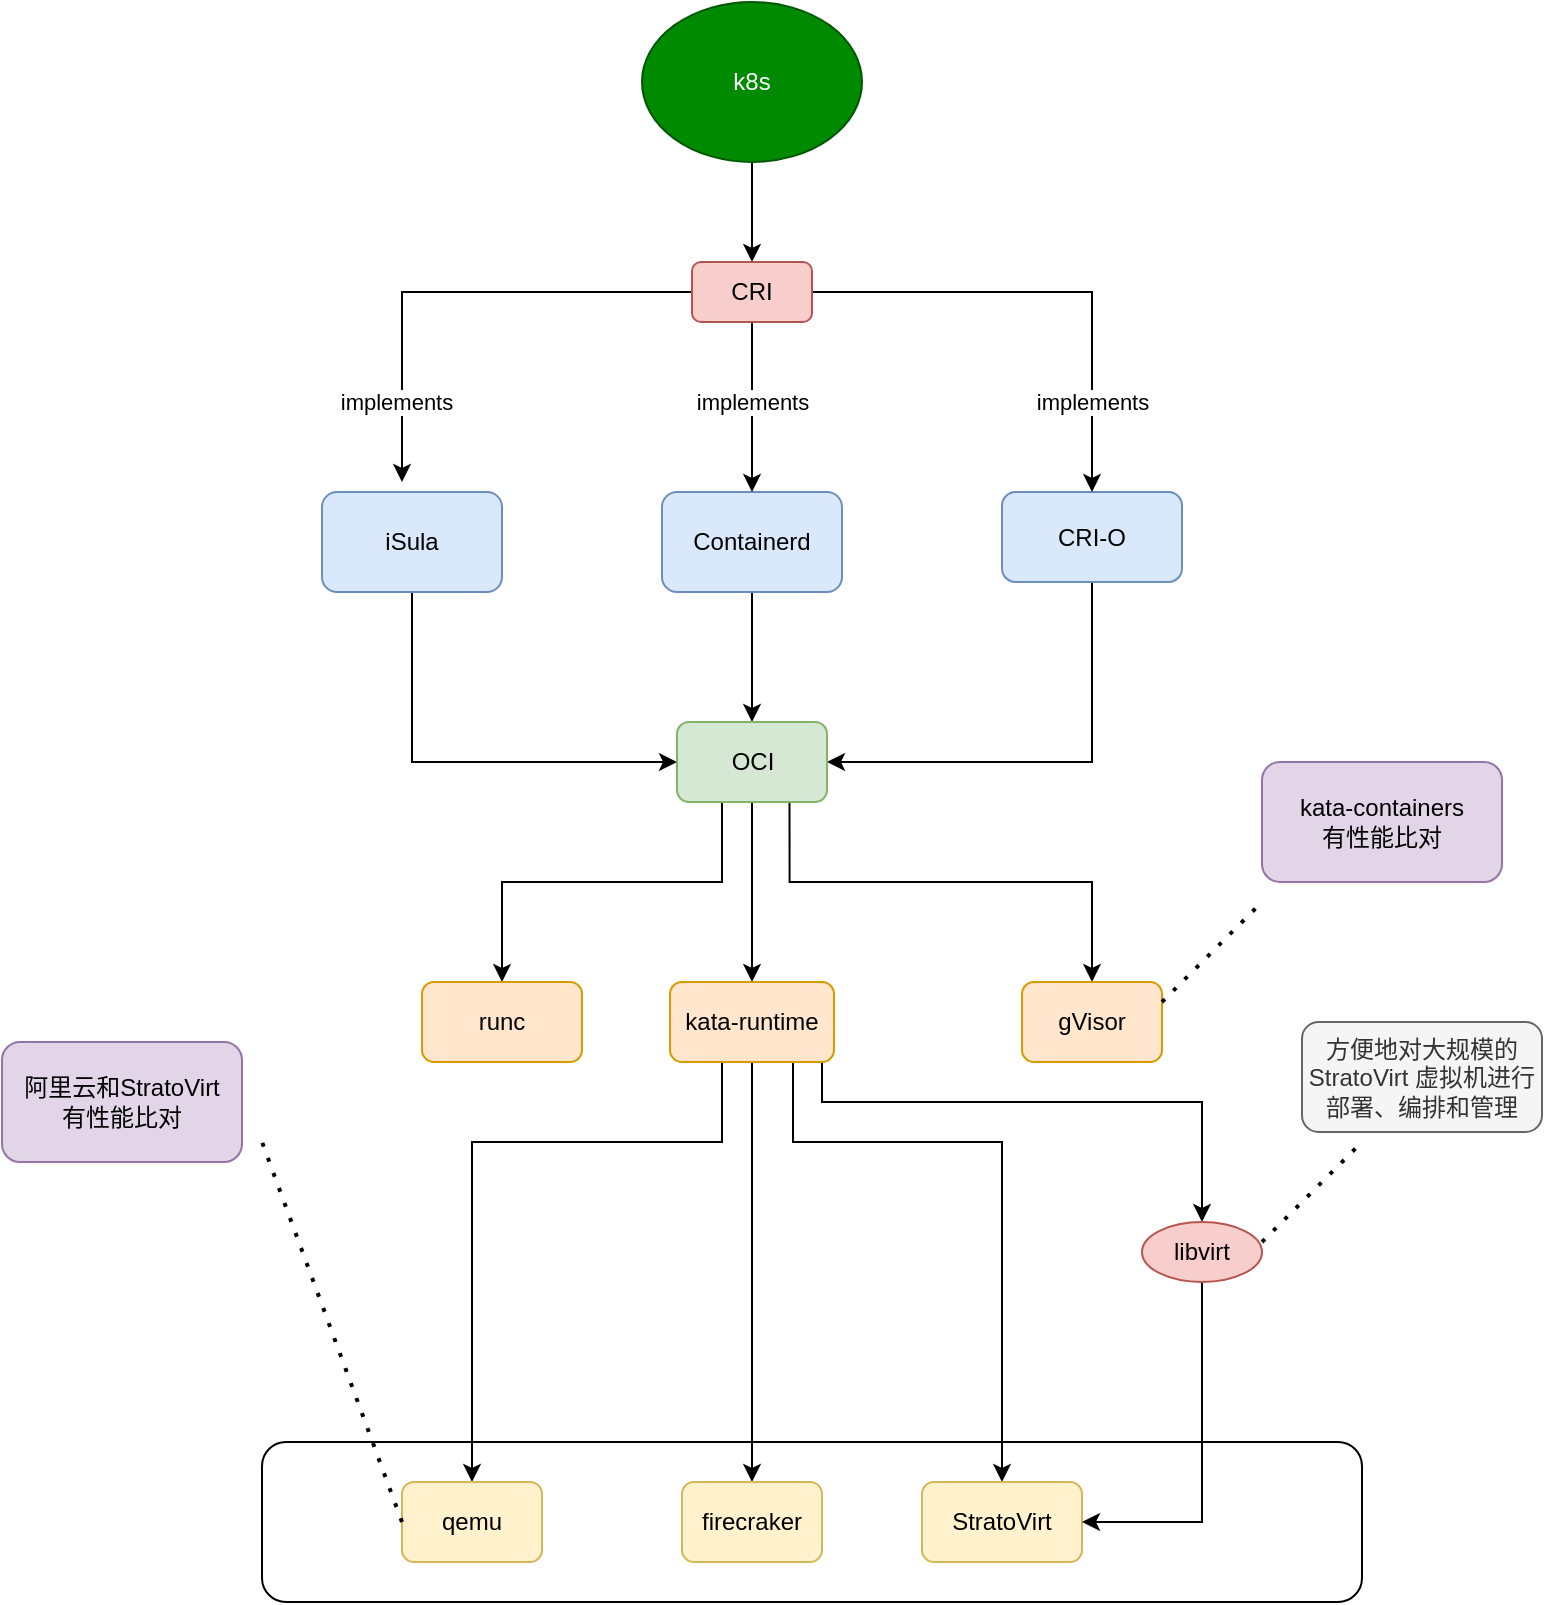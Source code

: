 <mxfile version="21.2.1" type="device">
  <diagram name="第 1 页" id="gjy6ED2kdmKgzrkpVJt7">
    <mxGraphModel dx="893" dy="765" grid="0" gridSize="10" guides="1" tooltips="1" connect="1" arrows="1" fold="1" page="1" pageScale="1" pageWidth="827" pageHeight="1169" math="0" shadow="0">
      <root>
        <mxCell id="0" />
        <mxCell id="1" parent="0" />
        <mxCell id="fSjIj0jOedOcCplaxwQq-7" value="" style="edgeStyle=orthogonalEdgeStyle;rounded=0;orthogonalLoop=1;jettySize=auto;html=1;" edge="1" parent="1" source="fSjIj0jOedOcCplaxwQq-1" target="fSjIj0jOedOcCplaxwQq-6">
          <mxGeometry relative="1" as="geometry" />
        </mxCell>
        <mxCell id="fSjIj0jOedOcCplaxwQq-1" value="k8s" style="ellipse;whiteSpace=wrap;html=1;fillColor=#008a00;fontColor=#ffffff;strokeColor=#005700;" vertex="1" parent="1">
          <mxGeometry x="360" y="20" width="110" height="80" as="geometry" />
        </mxCell>
        <mxCell id="fSjIj0jOedOcCplaxwQq-22" style="edgeStyle=orthogonalEdgeStyle;rounded=0;orthogonalLoop=1;jettySize=auto;html=1;entryX=0;entryY=0.5;entryDx=0;entryDy=0;" edge="1" parent="1" source="fSjIj0jOedOcCplaxwQq-2" target="fSjIj0jOedOcCplaxwQq-17">
          <mxGeometry relative="1" as="geometry">
            <Array as="points">
              <mxPoint x="245" y="400" />
            </Array>
          </mxGeometry>
        </mxCell>
        <mxCell id="fSjIj0jOedOcCplaxwQq-2" value="iSula" style="rounded=1;whiteSpace=wrap;html=1;fillColor=#dae8fc;strokeColor=#6c8ebf;" vertex="1" parent="1">
          <mxGeometry x="200" y="265" width="90" height="50" as="geometry" />
        </mxCell>
        <mxCell id="fSjIj0jOedOcCplaxwQq-23" style="edgeStyle=orthogonalEdgeStyle;rounded=0;orthogonalLoop=1;jettySize=auto;html=1;" edge="1" parent="1" source="fSjIj0jOedOcCplaxwQq-3" target="fSjIj0jOedOcCplaxwQq-17">
          <mxGeometry relative="1" as="geometry" />
        </mxCell>
        <mxCell id="fSjIj0jOedOcCplaxwQq-3" value="Containerd" style="rounded=1;whiteSpace=wrap;html=1;fillColor=#dae8fc;strokeColor=#6c8ebf;" vertex="1" parent="1">
          <mxGeometry x="370" y="265" width="90" height="50" as="geometry" />
        </mxCell>
        <mxCell id="fSjIj0jOedOcCplaxwQq-24" style="edgeStyle=orthogonalEdgeStyle;rounded=0;orthogonalLoop=1;jettySize=auto;html=1;entryX=1;entryY=0.5;entryDx=0;entryDy=0;" edge="1" parent="1" source="fSjIj0jOedOcCplaxwQq-5" target="fSjIj0jOedOcCplaxwQq-17">
          <mxGeometry relative="1" as="geometry">
            <Array as="points">
              <mxPoint x="585" y="400" />
            </Array>
          </mxGeometry>
        </mxCell>
        <mxCell id="fSjIj0jOedOcCplaxwQq-5" value="CRI-O" style="rounded=1;whiteSpace=wrap;html=1;fillColor=#dae8fc;strokeColor=#6c8ebf;" vertex="1" parent="1">
          <mxGeometry x="540" y="265" width="90" height="45" as="geometry" />
        </mxCell>
        <mxCell id="fSjIj0jOedOcCplaxwQq-8" value="" style="edgeStyle=orthogonalEdgeStyle;rounded=0;orthogonalLoop=1;jettySize=auto;html=1;" edge="1" parent="1" source="fSjIj0jOedOcCplaxwQq-6" target="fSjIj0jOedOcCplaxwQq-3">
          <mxGeometry relative="1" as="geometry" />
        </mxCell>
        <mxCell id="fSjIj0jOedOcCplaxwQq-15" value="implements" style="edgeLabel;html=1;align=center;verticalAlign=middle;resizable=0;points=[];" vertex="1" connectable="0" parent="fSjIj0jOedOcCplaxwQq-8">
          <mxGeometry x="-0.388" relative="1" as="geometry">
            <mxPoint y="14" as="offset" />
          </mxGeometry>
        </mxCell>
        <mxCell id="fSjIj0jOedOcCplaxwQq-10" style="edgeStyle=orthogonalEdgeStyle;rounded=0;orthogonalLoop=1;jettySize=auto;html=1;entryX=0.5;entryY=0;entryDx=0;entryDy=0;" edge="1" parent="1" source="fSjIj0jOedOcCplaxwQq-6" target="fSjIj0jOedOcCplaxwQq-5">
          <mxGeometry relative="1" as="geometry" />
        </mxCell>
        <mxCell id="fSjIj0jOedOcCplaxwQq-16" value="implements" style="edgeLabel;html=1;align=center;verticalAlign=middle;resizable=0;points=[];" vertex="1" connectable="0" parent="fSjIj0jOedOcCplaxwQq-10">
          <mxGeometry x="0.575" y="1" relative="1" as="geometry">
            <mxPoint x="-1" y="6" as="offset" />
          </mxGeometry>
        </mxCell>
        <mxCell id="fSjIj0jOedOcCplaxwQq-11" style="edgeStyle=orthogonalEdgeStyle;rounded=0;orthogonalLoop=1;jettySize=auto;html=1;exitX=0;exitY=0.25;exitDx=0;exitDy=0;" edge="1" parent="1" source="fSjIj0jOedOcCplaxwQq-6">
          <mxGeometry relative="1" as="geometry">
            <mxPoint x="240" y="260" as="targetPoint" />
            <Array as="points">
              <mxPoint x="385" y="165" />
              <mxPoint x="240" y="165" />
            </Array>
          </mxGeometry>
        </mxCell>
        <mxCell id="fSjIj0jOedOcCplaxwQq-12" value="implements" style="edgeLabel;html=1;align=center;verticalAlign=middle;resizable=0;points=[];" vertex="1" connectable="0" parent="fSjIj0jOedOcCplaxwQq-11">
          <mxGeometry x="0.426" y="-3" relative="1" as="geometry">
            <mxPoint y="31" as="offset" />
          </mxGeometry>
        </mxCell>
        <mxCell id="fSjIj0jOedOcCplaxwQq-6" value="CRI" style="rounded=1;whiteSpace=wrap;html=1;fillColor=#f8cecc;strokeColor=#b85450;" vertex="1" parent="1">
          <mxGeometry x="385" y="150" width="60" height="30" as="geometry" />
        </mxCell>
        <mxCell id="fSjIj0jOedOcCplaxwQq-29" style="edgeStyle=orthogonalEdgeStyle;rounded=0;orthogonalLoop=1;jettySize=auto;html=1;exitX=0.5;exitY=1;exitDx=0;exitDy=0;entryX=0.5;entryY=0;entryDx=0;entryDy=0;" edge="1" parent="1" source="fSjIj0jOedOcCplaxwQq-17" target="fSjIj0jOedOcCplaxwQq-26">
          <mxGeometry relative="1" as="geometry">
            <Array as="points">
              <mxPoint x="400" y="420" />
              <mxPoint x="400" y="460" />
              <mxPoint x="290" y="460" />
            </Array>
          </mxGeometry>
        </mxCell>
        <mxCell id="fSjIj0jOedOcCplaxwQq-30" style="edgeStyle=orthogonalEdgeStyle;rounded=0;orthogonalLoop=1;jettySize=auto;html=1;entryX=0.5;entryY=0;entryDx=0;entryDy=0;" edge="1" parent="1" source="fSjIj0jOedOcCplaxwQq-17" target="fSjIj0jOedOcCplaxwQq-27">
          <mxGeometry relative="1" as="geometry" />
        </mxCell>
        <mxCell id="fSjIj0jOedOcCplaxwQq-34" style="edgeStyle=orthogonalEdgeStyle;rounded=0;orthogonalLoop=1;jettySize=auto;html=1;exitX=0.75;exitY=1;exitDx=0;exitDy=0;entryX=0.5;entryY=0;entryDx=0;entryDy=0;" edge="1" parent="1" source="fSjIj0jOedOcCplaxwQq-17" target="fSjIj0jOedOcCplaxwQq-33">
          <mxGeometry relative="1" as="geometry">
            <Array as="points">
              <mxPoint x="434" y="460" />
              <mxPoint x="585" y="460" />
            </Array>
          </mxGeometry>
        </mxCell>
        <mxCell id="fSjIj0jOedOcCplaxwQq-17" value="OCI" style="rounded=1;whiteSpace=wrap;html=1;fillColor=#d5e8d4;strokeColor=#82b366;" vertex="1" parent="1">
          <mxGeometry x="377.5" y="380" width="75" height="40" as="geometry" />
        </mxCell>
        <mxCell id="fSjIj0jOedOcCplaxwQq-26" value="runc" style="rounded=1;whiteSpace=wrap;html=1;fillColor=#ffe6cc;strokeColor=#d79b00;" vertex="1" parent="1">
          <mxGeometry x="250" y="510" width="80" height="40" as="geometry" />
        </mxCell>
        <mxCell id="fSjIj0jOedOcCplaxwQq-37" style="edgeStyle=orthogonalEdgeStyle;rounded=0;orthogonalLoop=1;jettySize=auto;html=1;" edge="1" parent="1" source="fSjIj0jOedOcCplaxwQq-27" target="fSjIj0jOedOcCplaxwQq-32">
          <mxGeometry relative="1" as="geometry">
            <Array as="points">
              <mxPoint x="400" y="590" />
              <mxPoint x="275" y="590" />
            </Array>
          </mxGeometry>
        </mxCell>
        <mxCell id="fSjIj0jOedOcCplaxwQq-41" style="edgeStyle=orthogonalEdgeStyle;rounded=0;orthogonalLoop=1;jettySize=auto;html=1;entryX=0.5;entryY=0;entryDx=0;entryDy=0;" edge="1" parent="1" source="fSjIj0jOedOcCplaxwQq-27" target="fSjIj0jOedOcCplaxwQq-40">
          <mxGeometry relative="1" as="geometry" />
        </mxCell>
        <mxCell id="fSjIj0jOedOcCplaxwQq-45" style="edgeStyle=orthogonalEdgeStyle;rounded=0;orthogonalLoop=1;jettySize=auto;html=1;exitX=0.75;exitY=1;exitDx=0;exitDy=0;entryX=0.5;entryY=0;entryDx=0;entryDy=0;" edge="1" parent="1" source="fSjIj0jOedOcCplaxwQq-27" target="fSjIj0jOedOcCplaxwQq-42">
          <mxGeometry relative="1" as="geometry">
            <Array as="points">
              <mxPoint x="436" y="590" />
              <mxPoint x="540" y="590" />
            </Array>
          </mxGeometry>
        </mxCell>
        <mxCell id="fSjIj0jOedOcCplaxwQq-47" style="edgeStyle=orthogonalEdgeStyle;rounded=0;orthogonalLoop=1;jettySize=auto;html=1;entryX=0.5;entryY=0;entryDx=0;entryDy=0;" edge="1" parent="1" source="fSjIj0jOedOcCplaxwQq-27" target="fSjIj0jOedOcCplaxwQq-44">
          <mxGeometry relative="1" as="geometry">
            <mxPoint x="640" y="580" as="targetPoint" />
            <Array as="points">
              <mxPoint x="450" y="570" />
              <mxPoint x="640" y="570" />
            </Array>
          </mxGeometry>
        </mxCell>
        <mxCell id="fSjIj0jOedOcCplaxwQq-27" value="kata-runtime" style="rounded=1;whiteSpace=wrap;html=1;fillColor=#ffe6cc;strokeColor=#d79b00;" vertex="1" parent="1">
          <mxGeometry x="374" y="510" width="82" height="40" as="geometry" />
        </mxCell>
        <mxCell id="fSjIj0jOedOcCplaxwQq-32" value="qemu" style="rounded=1;whiteSpace=wrap;html=1;fillColor=#fff2cc;strokeColor=#d6b656;" vertex="1" parent="1">
          <mxGeometry x="240" y="760" width="70" height="40" as="geometry" />
        </mxCell>
        <mxCell id="fSjIj0jOedOcCplaxwQq-33" value="gVisor" style="rounded=1;whiteSpace=wrap;html=1;fillColor=#ffe6cc;strokeColor=#d79b00;" vertex="1" parent="1">
          <mxGeometry x="550" y="510" width="70" height="40" as="geometry" />
        </mxCell>
        <mxCell id="fSjIj0jOedOcCplaxwQq-35" value="" style="endArrow=none;dashed=1;html=1;dashPattern=1 3;strokeWidth=2;rounded=0;" edge="1" parent="1">
          <mxGeometry width="50" height="50" relative="1" as="geometry">
            <mxPoint x="620" y="520" as="sourcePoint" />
            <mxPoint x="670" y="470" as="targetPoint" />
          </mxGeometry>
        </mxCell>
        <mxCell id="fSjIj0jOedOcCplaxwQq-36" value="kata-containers&lt;br&gt;有性能比对" style="rounded=1;whiteSpace=wrap;html=1;fillColor=#e1d5e7;strokeColor=#9673a6;" vertex="1" parent="1">
          <mxGeometry x="670" y="400" width="120" height="60" as="geometry" />
        </mxCell>
        <mxCell id="fSjIj0jOedOcCplaxwQq-38" value="" style="endArrow=none;dashed=1;html=1;dashPattern=1 3;strokeWidth=2;rounded=0;exitX=0;exitY=0.5;exitDx=0;exitDy=0;" edge="1" parent="1" source="fSjIj0jOedOcCplaxwQq-32">
          <mxGeometry width="50" height="50" relative="1" as="geometry">
            <mxPoint x="390" y="440" as="sourcePoint" />
            <mxPoint x="170" y="590" as="targetPoint" />
          </mxGeometry>
        </mxCell>
        <mxCell id="fSjIj0jOedOcCplaxwQq-39" value="阿里云和StratoVirt&lt;br&gt;有性能比对" style="rounded=1;whiteSpace=wrap;html=1;fillColor=#e1d5e7;strokeColor=#9673a6;" vertex="1" parent="1">
          <mxGeometry x="40" y="540" width="120" height="60" as="geometry" />
        </mxCell>
        <mxCell id="fSjIj0jOedOcCplaxwQq-40" value="firecraker" style="rounded=1;whiteSpace=wrap;html=1;fillColor=#fff2cc;strokeColor=#d6b656;" vertex="1" parent="1">
          <mxGeometry x="380" y="760" width="70" height="40" as="geometry" />
        </mxCell>
        <mxCell id="fSjIj0jOedOcCplaxwQq-42" value="StratoVirt" style="rounded=1;whiteSpace=wrap;html=1;fillColor=#fff2cc;strokeColor=#d6b656;" vertex="1" parent="1">
          <mxGeometry x="500" y="760" width="80" height="40" as="geometry" />
        </mxCell>
        <mxCell id="fSjIj0jOedOcCplaxwQq-50" style="edgeStyle=orthogonalEdgeStyle;rounded=0;orthogonalLoop=1;jettySize=auto;html=1;entryX=1;entryY=0.5;entryDx=0;entryDy=0;" edge="1" parent="1" source="fSjIj0jOedOcCplaxwQq-44" target="fSjIj0jOedOcCplaxwQq-42">
          <mxGeometry relative="1" as="geometry">
            <Array as="points">
              <mxPoint x="640" y="780" />
            </Array>
          </mxGeometry>
        </mxCell>
        <mxCell id="fSjIj0jOedOcCplaxwQq-44" value="libvirt" style="ellipse;whiteSpace=wrap;html=1;fillColor=#f8cecc;strokeColor=#b85450;" vertex="1" parent="1">
          <mxGeometry x="610" y="630" width="60" height="30" as="geometry" />
        </mxCell>
        <mxCell id="fSjIj0jOedOcCplaxwQq-51" value="" style="rounded=1;whiteSpace=wrap;html=1;fillColor=none;" vertex="1" parent="1">
          <mxGeometry x="170" y="740" width="550" height="80" as="geometry" />
        </mxCell>
        <mxCell id="fSjIj0jOedOcCplaxwQq-53" value="" style="endArrow=none;dashed=1;html=1;dashPattern=1 3;strokeWidth=2;rounded=0;" edge="1" parent="1">
          <mxGeometry width="50" height="50" relative="1" as="geometry">
            <mxPoint x="670" y="640" as="sourcePoint" />
            <mxPoint x="720" y="590" as="targetPoint" />
          </mxGeometry>
        </mxCell>
        <mxCell id="fSjIj0jOedOcCplaxwQq-54" value="方便地对大规模的 StratoVirt 虚拟机进行部署、编排和管理" style="rounded=1;whiteSpace=wrap;html=1;fillColor=#f5f5f5;fontColor=#333333;strokeColor=#666666;" vertex="1" parent="1">
          <mxGeometry x="690" y="530" width="120" height="55" as="geometry" />
        </mxCell>
      </root>
    </mxGraphModel>
  </diagram>
</mxfile>
